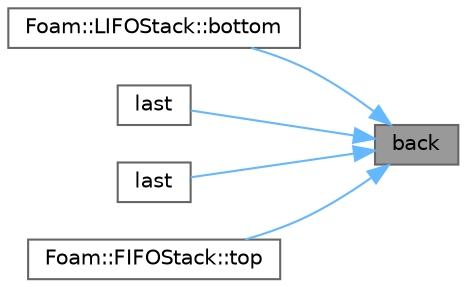 digraph "back"
{
 // LATEX_PDF_SIZE
  bgcolor="transparent";
  edge [fontname=Helvetica,fontsize=10,labelfontname=Helvetica,labelfontsize=10];
  node [fontname=Helvetica,fontsize=10,shape=box,height=0.2,width=0.4];
  rankdir="RL";
  Node1 [id="Node000001",label="back",height=0.2,width=0.4,color="gray40", fillcolor="grey60", style="filled", fontcolor="black",tooltip=" "];
  Node1 -> Node2 [id="edge1_Node000001_Node000002",dir="back",color="steelblue1",style="solid",tooltip=" "];
  Node2 [id="Node000002",label="Foam::LIFOStack::bottom",height=0.2,width=0.4,color="grey40", fillcolor="white", style="filled",URL="$classFoam_1_1LIFOStack.html#ab3b8167f58d7f8e3db06ef360b6aef95",tooltip=" "];
  Node1 -> Node3 [id="edge2_Node000001_Node000003",dir="back",color="steelblue1",style="solid",tooltip=" "];
  Node3 [id="Node000003",label="last",height=0.2,width=0.4,color="grey40", fillcolor="white", style="filled",URL="$classFoam_1_1LList.html#aa2052270de2b3e3e591bf6891ca63a64",tooltip=" "];
  Node1 -> Node4 [id="edge3_Node000001_Node000004",dir="back",color="steelblue1",style="solid",tooltip=" "];
  Node4 [id="Node000004",label="last",height=0.2,width=0.4,color="grey40", fillcolor="white", style="filled",URL="$classFoam_1_1LList.html#ac1fc9ea765e76e4d049eaf93315b535b",tooltip=" "];
  Node1 -> Node5 [id="edge4_Node000001_Node000005",dir="back",color="steelblue1",style="solid",tooltip=" "];
  Node5 [id="Node000005",label="Foam::FIFOStack::top",height=0.2,width=0.4,color="grey40", fillcolor="white", style="filled",URL="$classFoam_1_1FIFOStack.html#abdc5104734b439afebb210760dfc6bdc",tooltip=" "];
}
